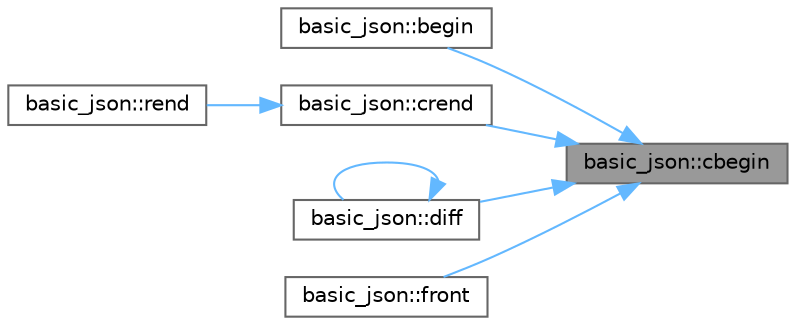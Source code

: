digraph "basic_json::cbegin"
{
 // LATEX_PDF_SIZE
  bgcolor="transparent";
  edge [fontname=Helvetica,fontsize=10,labelfontname=Helvetica,labelfontsize=10];
  node [fontname=Helvetica,fontsize=10,shape=box,height=0.2,width=0.4];
  rankdir="RL";
  Node1 [id="Node000001",label="basic_json::cbegin",height=0.2,width=0.4,color="gray40", fillcolor="grey60", style="filled", fontcolor="black",tooltip="returns a const iterator to the first element"];
  Node1 -> Node2 [id="edge1_Node000001_Node000002",dir="back",color="steelblue1",style="solid",tooltip=" "];
  Node2 [id="Node000002",label="basic_json::begin",height=0.2,width=0.4,color="grey40", fillcolor="white", style="filled",URL="$classbasic__json.html#aec74bf7ec122115d615a7f1be4122f9f",tooltip="returns an iterator to the first element"];
  Node1 -> Node3 [id="edge2_Node000001_Node000003",dir="back",color="steelblue1",style="solid",tooltip=" "];
  Node3 [id="Node000003",label="basic_json::crend",height=0.2,width=0.4,color="grey40", fillcolor="white", style="filled",URL="$classbasic__json.html#a463e1d370bf75906179dce60ad89a1ea",tooltip="returns a const reverse iterator to one before the first"];
  Node3 -> Node4 [id="edge3_Node000003_Node000004",dir="back",color="steelblue1",style="solid",tooltip=" "];
  Node4 [id="Node000004",label="basic_json::rend",height=0.2,width=0.4,color="grey40", fillcolor="white", style="filled",URL="$classbasic__json.html#aeeda19c8edb0398ba1c04575b077391d",tooltip="returns an iterator to the reverse-end"];
  Node1 -> Node5 [id="edge4_Node000001_Node000005",dir="back",color="steelblue1",style="solid",tooltip=" "];
  Node5 [id="Node000005",label="basic_json::diff",height=0.2,width=0.4,color="grey40", fillcolor="white", style="filled",URL="$classbasic__json.html#aff2204c04cd35b2cef35f44b2b93ffc7",tooltip="creates a diff as a JSON patch"];
  Node5 -> Node5 [id="edge5_Node000005_Node000005",dir="back",color="steelblue1",style="solid",tooltip=" "];
  Node1 -> Node6 [id="edge6_Node000001_Node000006",dir="back",color="steelblue1",style="solid",tooltip=" "];
  Node6 [id="Node000006",label="basic_json::front",height=0.2,width=0.4,color="grey40", fillcolor="white", style="filled",URL="$classbasic__json.html#a85577855985468abef750d5265e23c2a",tooltip="access the first element"];
}
